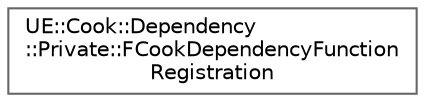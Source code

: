 digraph "Graphical Class Hierarchy"
{
 // INTERACTIVE_SVG=YES
 // LATEX_PDF_SIZE
  bgcolor="transparent";
  edge [fontname=Helvetica,fontsize=10,labelfontname=Helvetica,labelfontsize=10];
  node [fontname=Helvetica,fontsize=10,shape=box,height=0.2,width=0.4];
  rankdir="LR";
  Node0 [id="Node000000",label="UE::Cook::Dependency\l::Private::FCookDependencyFunction\lRegistration",height=0.2,width=0.4,color="grey40", fillcolor="white", style="filled",URL="$d5/d09/structUE_1_1Cook_1_1Dependency_1_1Private_1_1FCookDependencyFunctionRegistration.html",tooltip="Implementation struct of UE_COOK_DEPENDENCY_FUNCTION."];
}

